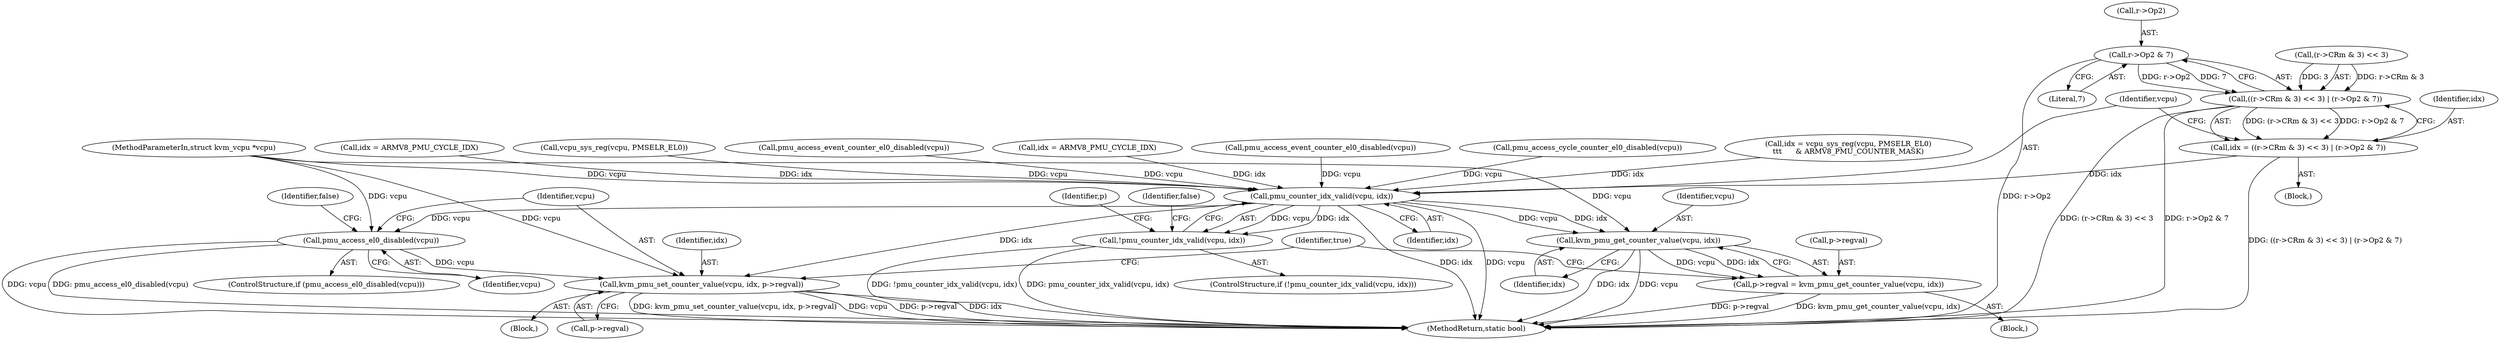 digraph "0_linux_9e3f7a29694049edd728e2400ab57ad7553e5aa9@pointer" {
"1000224" [label="(Call,r->Op2 & 7)"];
"1000216" [label="(Call,((r->CRm & 3) << 3) | (r->Op2 & 7))"];
"1000214" [label="(Call,idx = ((r->CRm & 3) << 3) | (r->Op2 & 7))"];
"1000235" [label="(Call,pmu_counter_idx_valid(vcpu, idx))"];
"1000234" [label="(Call,!pmu_counter_idx_valid(vcpu, idx))"];
"1000246" [label="(Call,pmu_access_el0_disabled(vcpu))"];
"1000250" [label="(Call,kvm_pmu_set_counter_value(vcpu, idx, p->regval))"];
"1000262" [label="(Call,kvm_pmu_get_counter_value(vcpu, idx))"];
"1000258" [label="(Call,p->regval = kvm_pmu_get_counter_value(vcpu, idx))"];
"1000208" [label="(Block,)"];
"1000215" [label="(Identifier,idx)"];
"1000262" [label="(Call,kvm_pmu_get_counter_value(vcpu, idx))"];
"1000263" [label="(Identifier,vcpu)"];
"1000257" [label="(Block,)"];
"1000235" [label="(Call,pmu_counter_idx_valid(vcpu, idx))"];
"1000267" [label="(MethodReturn,static bool)"];
"1000236" [label="(Identifier,vcpu)"];
"1000245" [label="(ControlStructure,if (pmu_access_el0_disabled(vcpu)))"];
"1000249" [label="(Identifier,false)"];
"1000237" [label="(Identifier,idx)"];
"1000244" [label="(Block,)"];
"1000225" [label="(Call,r->Op2)"];
"1000190" [label="(Call,idx = ARMV8_PMU_CYCLE_IDX)"];
"1000247" [label="(Identifier,vcpu)"];
"1000216" [label="(Call,((r->CRm & 3) << 3) | (r->Op2 & 7))"];
"1000210" [label="(Call,pmu_access_event_counter_el0_disabled(vcpu))"];
"1000252" [label="(Identifier,idx)"];
"1000234" [label="(Call,!pmu_counter_idx_valid(vcpu, idx))"];
"1000217" [label="(Call,(r->CRm & 3) << 3)"];
"1000160" [label="(Call,pmu_access_cycle_counter_el0_disabled(vcpu))"];
"1000144" [label="(Call,idx = vcpu_sys_reg(vcpu, PMSELR_EL0)\n\t\t\t      & ARMV8_PMU_COUNTER_MASK)"];
"1000224" [label="(Call,r->Op2 & 7)"];
"1000246" [label="(Call,pmu_access_el0_disabled(vcpu))"];
"1000250" [label="(Call,kvm_pmu_set_counter_value(vcpu, idx, p->regval))"];
"1000239" [label="(Identifier,false)"];
"1000264" [label="(Identifier,idx)"];
"1000242" [label="(Identifier,p)"];
"1000214" [label="(Call,idx = ((r->CRm & 3) << 3) | (r->Op2 & 7))"];
"1000164" [label="(Call,idx = ARMV8_PMU_CYCLE_IDX)"];
"1000266" [label="(Identifier,true)"];
"1000228" [label="(Literal,7)"];
"1000258" [label="(Call,p->regval = kvm_pmu_get_counter_value(vcpu, idx))"];
"1000253" [label="(Call,p->regval)"];
"1000105" [label="(MethodParameterIn,struct kvm_vcpu *vcpu)"];
"1000251" [label="(Identifier,vcpu)"];
"1000147" [label="(Call,vcpu_sys_reg(vcpu, PMSELR_EL0))"];
"1000259" [label="(Call,p->regval)"];
"1000186" [label="(Call,pmu_access_event_counter_el0_disabled(vcpu))"];
"1000233" [label="(ControlStructure,if (!pmu_counter_idx_valid(vcpu, idx)))"];
"1000224" -> "1000216"  [label="AST: "];
"1000224" -> "1000228"  [label="CFG: "];
"1000225" -> "1000224"  [label="AST: "];
"1000228" -> "1000224"  [label="AST: "];
"1000216" -> "1000224"  [label="CFG: "];
"1000224" -> "1000267"  [label="DDG: r->Op2"];
"1000224" -> "1000216"  [label="DDG: r->Op2"];
"1000224" -> "1000216"  [label="DDG: 7"];
"1000216" -> "1000214"  [label="AST: "];
"1000217" -> "1000216"  [label="AST: "];
"1000214" -> "1000216"  [label="CFG: "];
"1000216" -> "1000267"  [label="DDG: (r->CRm & 3) << 3"];
"1000216" -> "1000267"  [label="DDG: r->Op2 & 7"];
"1000216" -> "1000214"  [label="DDG: (r->CRm & 3) << 3"];
"1000216" -> "1000214"  [label="DDG: r->Op2 & 7"];
"1000217" -> "1000216"  [label="DDG: r->CRm & 3"];
"1000217" -> "1000216"  [label="DDG: 3"];
"1000214" -> "1000208"  [label="AST: "];
"1000215" -> "1000214"  [label="AST: "];
"1000236" -> "1000214"  [label="CFG: "];
"1000214" -> "1000267"  [label="DDG: ((r->CRm & 3) << 3) | (r->Op2 & 7)"];
"1000214" -> "1000235"  [label="DDG: idx"];
"1000235" -> "1000234"  [label="AST: "];
"1000235" -> "1000237"  [label="CFG: "];
"1000236" -> "1000235"  [label="AST: "];
"1000237" -> "1000235"  [label="AST: "];
"1000234" -> "1000235"  [label="CFG: "];
"1000235" -> "1000267"  [label="DDG: idx"];
"1000235" -> "1000267"  [label="DDG: vcpu"];
"1000235" -> "1000234"  [label="DDG: vcpu"];
"1000235" -> "1000234"  [label="DDG: idx"];
"1000186" -> "1000235"  [label="DDG: vcpu"];
"1000147" -> "1000235"  [label="DDG: vcpu"];
"1000210" -> "1000235"  [label="DDG: vcpu"];
"1000160" -> "1000235"  [label="DDG: vcpu"];
"1000105" -> "1000235"  [label="DDG: vcpu"];
"1000190" -> "1000235"  [label="DDG: idx"];
"1000144" -> "1000235"  [label="DDG: idx"];
"1000164" -> "1000235"  [label="DDG: idx"];
"1000235" -> "1000246"  [label="DDG: vcpu"];
"1000235" -> "1000250"  [label="DDG: idx"];
"1000235" -> "1000262"  [label="DDG: vcpu"];
"1000235" -> "1000262"  [label="DDG: idx"];
"1000234" -> "1000233"  [label="AST: "];
"1000239" -> "1000234"  [label="CFG: "];
"1000242" -> "1000234"  [label="CFG: "];
"1000234" -> "1000267"  [label="DDG: pmu_counter_idx_valid(vcpu, idx)"];
"1000234" -> "1000267"  [label="DDG: !pmu_counter_idx_valid(vcpu, idx)"];
"1000246" -> "1000245"  [label="AST: "];
"1000246" -> "1000247"  [label="CFG: "];
"1000247" -> "1000246"  [label="AST: "];
"1000249" -> "1000246"  [label="CFG: "];
"1000251" -> "1000246"  [label="CFG: "];
"1000246" -> "1000267"  [label="DDG: pmu_access_el0_disabled(vcpu)"];
"1000246" -> "1000267"  [label="DDG: vcpu"];
"1000105" -> "1000246"  [label="DDG: vcpu"];
"1000246" -> "1000250"  [label="DDG: vcpu"];
"1000250" -> "1000244"  [label="AST: "];
"1000250" -> "1000253"  [label="CFG: "];
"1000251" -> "1000250"  [label="AST: "];
"1000252" -> "1000250"  [label="AST: "];
"1000253" -> "1000250"  [label="AST: "];
"1000266" -> "1000250"  [label="CFG: "];
"1000250" -> "1000267"  [label="DDG: kvm_pmu_set_counter_value(vcpu, idx, p->regval)"];
"1000250" -> "1000267"  [label="DDG: vcpu"];
"1000250" -> "1000267"  [label="DDG: p->regval"];
"1000250" -> "1000267"  [label="DDG: idx"];
"1000105" -> "1000250"  [label="DDG: vcpu"];
"1000262" -> "1000258"  [label="AST: "];
"1000262" -> "1000264"  [label="CFG: "];
"1000263" -> "1000262"  [label="AST: "];
"1000264" -> "1000262"  [label="AST: "];
"1000258" -> "1000262"  [label="CFG: "];
"1000262" -> "1000267"  [label="DDG: vcpu"];
"1000262" -> "1000267"  [label="DDG: idx"];
"1000262" -> "1000258"  [label="DDG: vcpu"];
"1000262" -> "1000258"  [label="DDG: idx"];
"1000105" -> "1000262"  [label="DDG: vcpu"];
"1000258" -> "1000257"  [label="AST: "];
"1000259" -> "1000258"  [label="AST: "];
"1000266" -> "1000258"  [label="CFG: "];
"1000258" -> "1000267"  [label="DDG: p->regval"];
"1000258" -> "1000267"  [label="DDG: kvm_pmu_get_counter_value(vcpu, idx)"];
}
